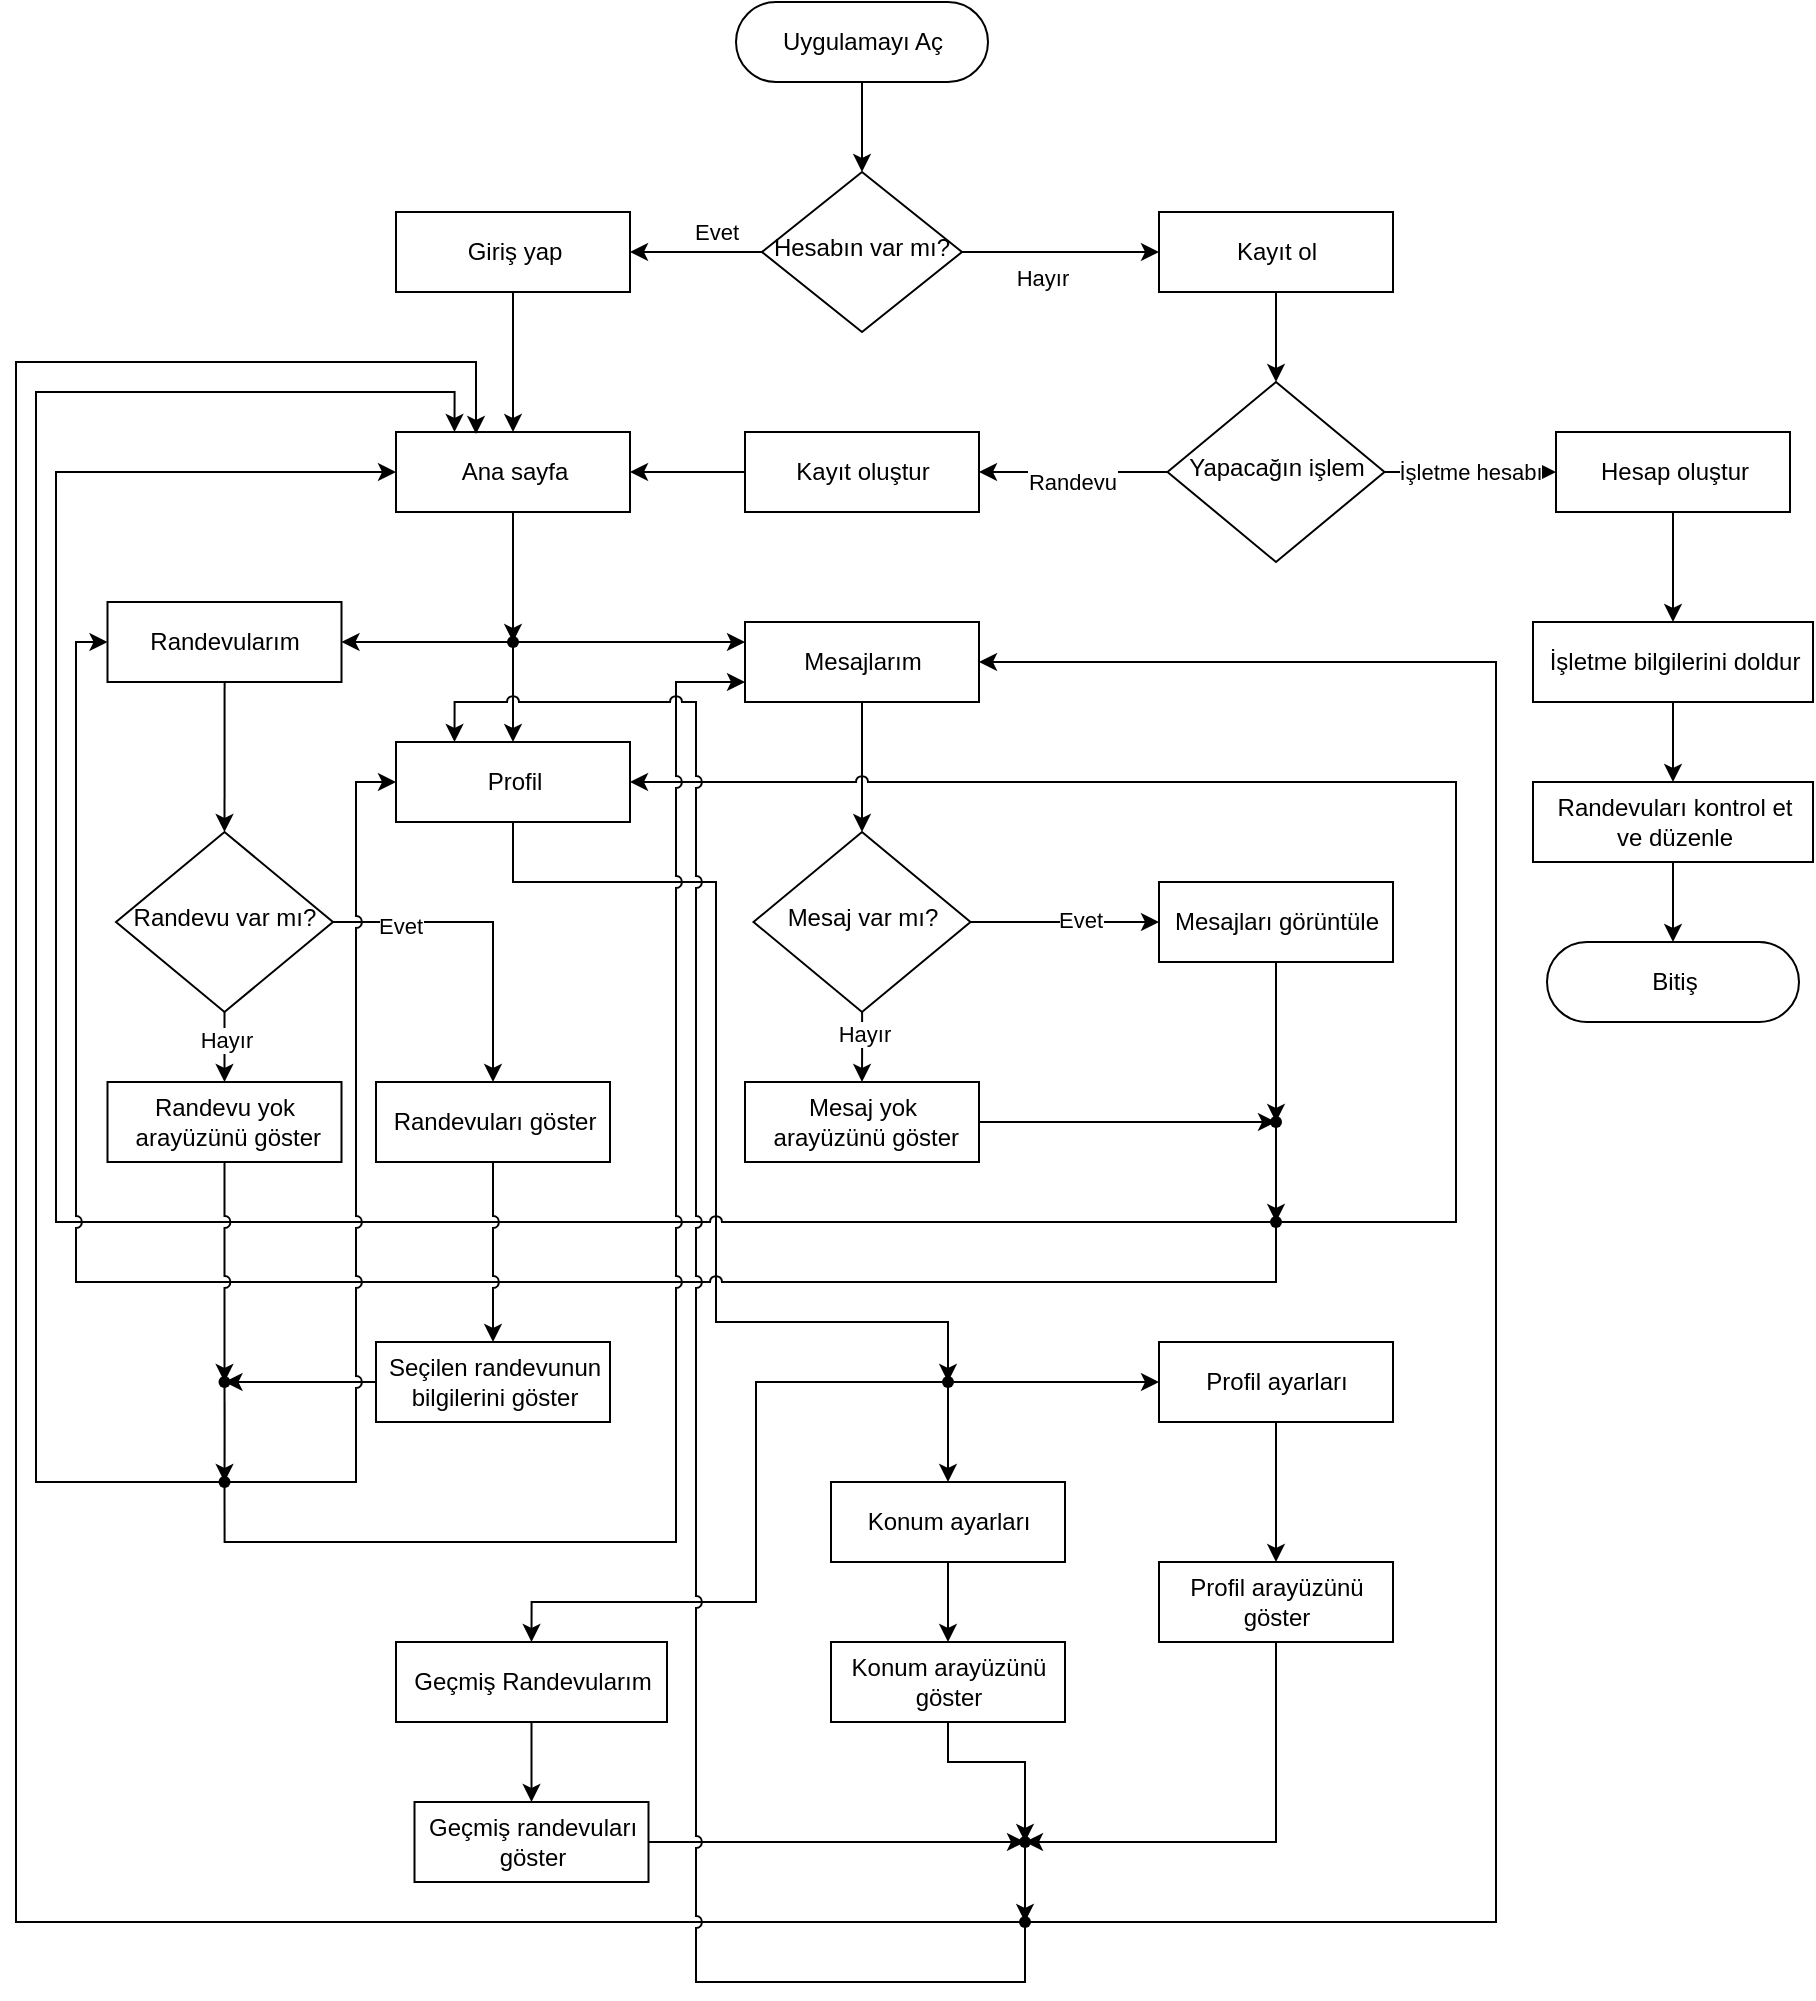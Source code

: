 <mxfile version="20.7.4" type="github">
  <diagram id="C5RBs43oDa-KdzZeNtuy" name="Page-1">
    <mxGraphModel dx="954" dy="675" grid="1" gridSize="10" guides="1" tooltips="1" connect="1" arrows="1" fold="1" page="1" pageScale="1" pageWidth="827" pageHeight="1169" math="0" shadow="0">
      <root>
        <mxCell id="WIyWlLk6GJQsqaUBKTNV-0" />
        <mxCell id="WIyWlLk6GJQsqaUBKTNV-1" parent="WIyWlLk6GJQsqaUBKTNV-0" />
        <mxCell id="GH8MuH2LOj_dA2oBdt18-5" style="edgeStyle=orthogonalEdgeStyle;rounded=0;orthogonalLoop=1;jettySize=auto;html=1;entryX=0.5;entryY=0;entryDx=0;entryDy=0;" edge="1" parent="WIyWlLk6GJQsqaUBKTNV-1" source="GH8MuH2LOj_dA2oBdt18-1" target="GH8MuH2LOj_dA2oBdt18-4">
          <mxGeometry relative="1" as="geometry" />
        </mxCell>
        <mxCell id="GH8MuH2LOj_dA2oBdt18-1" value="Uygulamayı Aç" style="html=1;dashed=0;whitespace=wrap;shape=mxgraph.dfd.start" vertex="1" parent="WIyWlLk6GJQsqaUBKTNV-1">
          <mxGeometry x="370" y="30" width="126" height="40" as="geometry" />
        </mxCell>
        <mxCell id="GH8MuH2LOj_dA2oBdt18-18" style="edgeStyle=orthogonalEdgeStyle;rounded=0;orthogonalLoop=1;jettySize=auto;html=1;entryX=0.5;entryY=0;entryDx=0;entryDy=0;" edge="1" parent="WIyWlLk6GJQsqaUBKTNV-1" source="GH8MuH2LOj_dA2oBdt18-2" target="GH8MuH2LOj_dA2oBdt18-16">
          <mxGeometry relative="1" as="geometry" />
        </mxCell>
        <mxCell id="GH8MuH2LOj_dA2oBdt18-2" value="Giriş yap" style="html=1;dashed=0;whitespace=wrap;" vertex="1" parent="WIyWlLk6GJQsqaUBKTNV-1">
          <mxGeometry x="200" y="135" width="117" height="40" as="geometry" />
        </mxCell>
        <mxCell id="GH8MuH2LOj_dA2oBdt18-6" value="Evet" style="edgeStyle=orthogonalEdgeStyle;rounded=0;orthogonalLoop=1;jettySize=auto;html=1;entryX=1;entryY=0.5;entryDx=0;entryDy=0;" edge="1" parent="WIyWlLk6GJQsqaUBKTNV-1" source="GH8MuH2LOj_dA2oBdt18-4" target="GH8MuH2LOj_dA2oBdt18-2">
          <mxGeometry x="-0.303" y="-10" relative="1" as="geometry">
            <mxPoint as="offset" />
          </mxGeometry>
        </mxCell>
        <mxCell id="GH8MuH2LOj_dA2oBdt18-8" value="Hayır" style="edgeStyle=orthogonalEdgeStyle;rounded=0;orthogonalLoop=1;jettySize=auto;html=1;entryX=0;entryY=0.5;entryDx=0;entryDy=0;" edge="1" parent="WIyWlLk6GJQsqaUBKTNV-1" source="GH8MuH2LOj_dA2oBdt18-4" target="GH8MuH2LOj_dA2oBdt18-7">
          <mxGeometry x="-0.2" y="-13" relative="1" as="geometry">
            <mxPoint as="offset" />
          </mxGeometry>
        </mxCell>
        <mxCell id="GH8MuH2LOj_dA2oBdt18-4" value="Hesabın var mı?" style="rhombus;whiteSpace=wrap;html=1;shadow=0;fontFamily=Helvetica;fontSize=12;align=center;strokeWidth=1;spacing=6;spacingTop=-4;" vertex="1" parent="WIyWlLk6GJQsqaUBKTNV-1">
          <mxGeometry x="383" y="115" width="100" height="80" as="geometry" />
        </mxCell>
        <mxCell id="GH8MuH2LOj_dA2oBdt18-9" style="edgeStyle=orthogonalEdgeStyle;rounded=0;orthogonalLoop=1;jettySize=auto;html=1;exitX=0.5;exitY=1;exitDx=0;exitDy=0;entryX=0.5;entryY=0;entryDx=0;entryDy=0;" edge="1" parent="WIyWlLk6GJQsqaUBKTNV-1" source="GH8MuH2LOj_dA2oBdt18-7" target="GH8MuH2LOj_dA2oBdt18-10">
          <mxGeometry relative="1" as="geometry">
            <mxPoint x="481.5" y="325" as="targetPoint" />
          </mxGeometry>
        </mxCell>
        <mxCell id="GH8MuH2LOj_dA2oBdt18-7" value="Kayıt ol" style="html=1;dashed=0;whitespace=wrap;" vertex="1" parent="WIyWlLk6GJQsqaUBKTNV-1">
          <mxGeometry x="581.5" y="135" width="117" height="40" as="geometry" />
        </mxCell>
        <mxCell id="GH8MuH2LOj_dA2oBdt18-11" value="Randevu" style="edgeStyle=orthogonalEdgeStyle;rounded=0;orthogonalLoop=1;jettySize=auto;html=1;entryX=1;entryY=0.5;entryDx=0;entryDy=0;" edge="1" parent="WIyWlLk6GJQsqaUBKTNV-1" source="GH8MuH2LOj_dA2oBdt18-10" target="GH8MuH2LOj_dA2oBdt18-12">
          <mxGeometry x="0.019" y="5" relative="1" as="geometry">
            <mxPoint x="480" y="265" as="targetPoint" />
            <mxPoint as="offset" />
          </mxGeometry>
        </mxCell>
        <mxCell id="GH8MuH2LOj_dA2oBdt18-15" value="İşletme hesabı" style="edgeStyle=orthogonalEdgeStyle;rounded=0;orthogonalLoop=1;jettySize=auto;html=1;entryX=0;entryY=0.5;entryDx=0;entryDy=0;" edge="1" parent="WIyWlLk6GJQsqaUBKTNV-1" source="GH8MuH2LOj_dA2oBdt18-10" target="GH8MuH2LOj_dA2oBdt18-14">
          <mxGeometry relative="1" as="geometry" />
        </mxCell>
        <mxCell id="GH8MuH2LOj_dA2oBdt18-10" value="Yapacağın işlem" style="rhombus;whiteSpace=wrap;html=1;shadow=0;fontFamily=Helvetica;fontSize=12;align=center;strokeWidth=1;spacing=6;spacingTop=-4;" vertex="1" parent="WIyWlLk6GJQsqaUBKTNV-1">
          <mxGeometry x="585.75" y="220" width="108.5" height="90" as="geometry" />
        </mxCell>
        <mxCell id="GH8MuH2LOj_dA2oBdt18-17" style="edgeStyle=orthogonalEdgeStyle;rounded=0;orthogonalLoop=1;jettySize=auto;html=1;entryX=1;entryY=0.5;entryDx=0;entryDy=0;" edge="1" parent="WIyWlLk6GJQsqaUBKTNV-1" source="GH8MuH2LOj_dA2oBdt18-12" target="GH8MuH2LOj_dA2oBdt18-16">
          <mxGeometry relative="1" as="geometry" />
        </mxCell>
        <mxCell id="GH8MuH2LOj_dA2oBdt18-12" value="Kayıt oluştur" style="html=1;dashed=0;whitespace=wrap;" vertex="1" parent="WIyWlLk6GJQsqaUBKTNV-1">
          <mxGeometry x="374.5" y="245" width="117" height="40" as="geometry" />
        </mxCell>
        <mxCell id="GH8MuH2LOj_dA2oBdt18-21" style="edgeStyle=orthogonalEdgeStyle;rounded=0;orthogonalLoop=1;jettySize=auto;html=1;entryX=0.5;entryY=0;entryDx=0;entryDy=0;exitX=0.5;exitY=1;exitDx=0;exitDy=0;" edge="1" parent="WIyWlLk6GJQsqaUBKTNV-1" source="GH8MuH2LOj_dA2oBdt18-14" target="GH8MuH2LOj_dA2oBdt18-20">
          <mxGeometry relative="1" as="geometry" />
        </mxCell>
        <mxCell id="GH8MuH2LOj_dA2oBdt18-14" value="Hesap oluştur" style="html=1;dashed=0;whitespace=wrap;" vertex="1" parent="WIyWlLk6GJQsqaUBKTNV-1">
          <mxGeometry x="780" y="245" width="117" height="40" as="geometry" />
        </mxCell>
        <mxCell id="GH8MuH2LOj_dA2oBdt18-27" style="edgeStyle=orthogonalEdgeStyle;rounded=0;orthogonalLoop=1;jettySize=auto;html=1;entryX=0.6;entryY=0.35;entryDx=0;entryDy=0;entryPerimeter=0;" edge="1" parent="WIyWlLk6GJQsqaUBKTNV-1" source="GH8MuH2LOj_dA2oBdt18-16" target="GH8MuH2LOj_dA2oBdt18-26">
          <mxGeometry relative="1" as="geometry" />
        </mxCell>
        <mxCell id="GH8MuH2LOj_dA2oBdt18-16" value="Ana sayfa" style="html=1;dashed=0;whitespace=wrap;" vertex="1" parent="WIyWlLk6GJQsqaUBKTNV-1">
          <mxGeometry x="200" y="245" width="117" height="40" as="geometry" />
        </mxCell>
        <mxCell id="GH8MuH2LOj_dA2oBdt18-24" style="edgeStyle=orthogonalEdgeStyle;rounded=0;orthogonalLoop=1;jettySize=auto;html=1;entryX=0.5;entryY=0;entryDx=0;entryDy=0;" edge="1" parent="WIyWlLk6GJQsqaUBKTNV-1" source="GH8MuH2LOj_dA2oBdt18-20" target="GH8MuH2LOj_dA2oBdt18-23">
          <mxGeometry relative="1" as="geometry" />
        </mxCell>
        <mxCell id="GH8MuH2LOj_dA2oBdt18-20" value="İşletme bilgilerini doldur" style="html=1;dashed=0;whitespace=wrap;" vertex="1" parent="WIyWlLk6GJQsqaUBKTNV-1">
          <mxGeometry x="768.5" y="340" width="140" height="40" as="geometry" />
        </mxCell>
        <mxCell id="GH8MuH2LOj_dA2oBdt18-22" value="Bitiş" style="html=1;dashed=0;whitespace=wrap;shape=mxgraph.dfd.start" vertex="1" parent="WIyWlLk6GJQsqaUBKTNV-1">
          <mxGeometry x="775.5" y="500" width="126" height="40" as="geometry" />
        </mxCell>
        <mxCell id="GH8MuH2LOj_dA2oBdt18-25" style="edgeStyle=orthogonalEdgeStyle;rounded=0;orthogonalLoop=1;jettySize=auto;html=1;entryX=0.5;entryY=0.5;entryDx=0;entryDy=-20;entryPerimeter=0;" edge="1" parent="WIyWlLk6GJQsqaUBKTNV-1" source="GH8MuH2LOj_dA2oBdt18-23" target="GH8MuH2LOj_dA2oBdt18-22">
          <mxGeometry relative="1" as="geometry" />
        </mxCell>
        <mxCell id="GH8MuH2LOj_dA2oBdt18-23" value="Randevuları kontrol et &lt;br&gt;ve düzenle" style="html=1;dashed=0;whitespace=wrap;" vertex="1" parent="WIyWlLk6GJQsqaUBKTNV-1">
          <mxGeometry x="768.5" y="420" width="140" height="40" as="geometry" />
        </mxCell>
        <mxCell id="GH8MuH2LOj_dA2oBdt18-31" style="edgeStyle=orthogonalEdgeStyle;rounded=0;orthogonalLoop=1;jettySize=auto;html=1;entryX=1;entryY=0.5;entryDx=0;entryDy=0;" edge="1" parent="WIyWlLk6GJQsqaUBKTNV-1" source="GH8MuH2LOj_dA2oBdt18-26" target="GH8MuH2LOj_dA2oBdt18-30">
          <mxGeometry relative="1" as="geometry" />
        </mxCell>
        <mxCell id="GH8MuH2LOj_dA2oBdt18-34" style="edgeStyle=orthogonalEdgeStyle;rounded=0;orthogonalLoop=1;jettySize=auto;html=1;entryX=0.5;entryY=0;entryDx=0;entryDy=0;" edge="1" parent="WIyWlLk6GJQsqaUBKTNV-1" source="GH8MuH2LOj_dA2oBdt18-26" target="GH8MuH2LOj_dA2oBdt18-33">
          <mxGeometry relative="1" as="geometry" />
        </mxCell>
        <mxCell id="GH8MuH2LOj_dA2oBdt18-37" style="edgeStyle=orthogonalEdgeStyle;rounded=0;orthogonalLoop=1;jettySize=auto;html=1;entryX=0;entryY=0.25;entryDx=0;entryDy=0;" edge="1" parent="WIyWlLk6GJQsqaUBKTNV-1" source="GH8MuH2LOj_dA2oBdt18-26" target="GH8MuH2LOj_dA2oBdt18-36">
          <mxGeometry relative="1" as="geometry" />
        </mxCell>
        <mxCell id="GH8MuH2LOj_dA2oBdt18-26" value="" style="shape=waypoint;sketch=0;fillStyle=solid;size=6;pointerEvents=1;points=[];fillColor=none;resizable=0;rotatable=0;perimeter=centerPerimeter;snapToPoint=1;" vertex="1" parent="WIyWlLk6GJQsqaUBKTNV-1">
          <mxGeometry x="238.5" y="330" width="40" height="40" as="geometry" />
        </mxCell>
        <mxCell id="GH8MuH2LOj_dA2oBdt18-55" style="edgeStyle=orthogonalEdgeStyle;rounded=0;jumpStyle=arc;orthogonalLoop=1;jettySize=auto;html=1;entryX=0.5;entryY=0;entryDx=0;entryDy=0;" edge="1" parent="WIyWlLk6GJQsqaUBKTNV-1" source="GH8MuH2LOj_dA2oBdt18-30" target="GH8MuH2LOj_dA2oBdt18-54">
          <mxGeometry relative="1" as="geometry" />
        </mxCell>
        <mxCell id="GH8MuH2LOj_dA2oBdt18-30" value="Randevularım" style="html=1;dashed=0;whitespace=wrap;" vertex="1" parent="WIyWlLk6GJQsqaUBKTNV-1">
          <mxGeometry x="55.75" y="330" width="117" height="40" as="geometry" />
        </mxCell>
        <mxCell id="GH8MuH2LOj_dA2oBdt18-74" style="edgeStyle=orthogonalEdgeStyle;rounded=0;jumpStyle=arc;orthogonalLoop=1;jettySize=auto;html=1;exitX=0.5;exitY=1;exitDx=0;exitDy=0;entryX=0.5;entryY=0.4;entryDx=0;entryDy=0;entryPerimeter=0;" edge="1" parent="WIyWlLk6GJQsqaUBKTNV-1" source="GH8MuH2LOj_dA2oBdt18-33" target="GH8MuH2LOj_dA2oBdt18-73">
          <mxGeometry relative="1" as="geometry">
            <Array as="points">
              <mxPoint x="259" y="470" />
              <mxPoint x="360" y="470" />
              <mxPoint x="360" y="690" />
              <mxPoint x="476" y="690" />
            </Array>
          </mxGeometry>
        </mxCell>
        <mxCell id="GH8MuH2LOj_dA2oBdt18-33" value="Profil" style="html=1;dashed=0;whitespace=wrap;" vertex="1" parent="WIyWlLk6GJQsqaUBKTNV-1">
          <mxGeometry x="200" y="400" width="117" height="40" as="geometry" />
        </mxCell>
        <mxCell id="GH8MuH2LOj_dA2oBdt18-39" style="edgeStyle=orthogonalEdgeStyle;rounded=0;orthogonalLoop=1;jettySize=auto;html=1;entryX=0.5;entryY=0;entryDx=0;entryDy=0;" edge="1" parent="WIyWlLk6GJQsqaUBKTNV-1" source="GH8MuH2LOj_dA2oBdt18-36" target="GH8MuH2LOj_dA2oBdt18-38">
          <mxGeometry relative="1" as="geometry" />
        </mxCell>
        <mxCell id="GH8MuH2LOj_dA2oBdt18-36" value="Mesajlarım" style="html=1;dashed=0;whitespace=wrap;" vertex="1" parent="WIyWlLk6GJQsqaUBKTNV-1">
          <mxGeometry x="374.5" y="340" width="117" height="40" as="geometry" />
        </mxCell>
        <mxCell id="GH8MuH2LOj_dA2oBdt18-40" style="edgeStyle=orthogonalEdgeStyle;rounded=0;orthogonalLoop=1;jettySize=auto;html=1;entryX=0;entryY=0.5;entryDx=0;entryDy=0;" edge="1" parent="WIyWlLk6GJQsqaUBKTNV-1" source="GH8MuH2LOj_dA2oBdt18-38" target="GH8MuH2LOj_dA2oBdt18-41">
          <mxGeometry relative="1" as="geometry">
            <mxPoint x="550" y="465" as="targetPoint" />
          </mxGeometry>
        </mxCell>
        <mxCell id="GH8MuH2LOj_dA2oBdt18-42" value="Evet" style="edgeLabel;html=1;align=center;verticalAlign=middle;resizable=0;points=[];" vertex="1" connectable="0" parent="GH8MuH2LOj_dA2oBdt18-40">
          <mxGeometry x="0.141" y="1" relative="1" as="geometry">
            <mxPoint as="offset" />
          </mxGeometry>
        </mxCell>
        <mxCell id="GH8MuH2LOj_dA2oBdt18-43" style="edgeStyle=orthogonalEdgeStyle;rounded=0;orthogonalLoop=1;jettySize=auto;html=1;entryX=0.5;entryY=0;entryDx=0;entryDy=0;" edge="1" parent="WIyWlLk6GJQsqaUBKTNV-1" source="GH8MuH2LOj_dA2oBdt18-38" target="GH8MuH2LOj_dA2oBdt18-44">
          <mxGeometry relative="1" as="geometry">
            <mxPoint x="433" y="560" as="targetPoint" />
          </mxGeometry>
        </mxCell>
        <mxCell id="GH8MuH2LOj_dA2oBdt18-45" value="Hayır" style="edgeLabel;html=1;align=center;verticalAlign=middle;resizable=0;points=[];" vertex="1" connectable="0" parent="GH8MuH2LOj_dA2oBdt18-43">
          <mxGeometry x="-0.399" y="1" relative="1" as="geometry">
            <mxPoint as="offset" />
          </mxGeometry>
        </mxCell>
        <mxCell id="GH8MuH2LOj_dA2oBdt18-38" value="Mesaj var mı?" style="rhombus;whiteSpace=wrap;html=1;shadow=0;fontFamily=Helvetica;fontSize=12;align=center;strokeWidth=1;spacing=6;spacingTop=-4;" vertex="1" parent="WIyWlLk6GJQsqaUBKTNV-1">
          <mxGeometry x="378.75" y="445" width="108.5" height="90" as="geometry" />
        </mxCell>
        <mxCell id="GH8MuH2LOj_dA2oBdt18-47" style="edgeStyle=orthogonalEdgeStyle;rounded=0;orthogonalLoop=1;jettySize=auto;html=1;" edge="1" parent="WIyWlLk6GJQsqaUBKTNV-1" source="GH8MuH2LOj_dA2oBdt18-41" target="GH8MuH2LOj_dA2oBdt18-46">
          <mxGeometry relative="1" as="geometry" />
        </mxCell>
        <mxCell id="GH8MuH2LOj_dA2oBdt18-41" value="Mesajları görüntüle" style="html=1;dashed=0;whitespace=wrap;" vertex="1" parent="WIyWlLk6GJQsqaUBKTNV-1">
          <mxGeometry x="581.5" y="470" width="117" height="40" as="geometry" />
        </mxCell>
        <mxCell id="GH8MuH2LOj_dA2oBdt18-48" style="edgeStyle=orthogonalEdgeStyle;rounded=0;orthogonalLoop=1;jettySize=auto;html=1;entryX=0.5;entryY=0.575;entryDx=0;entryDy=0;entryPerimeter=0;" edge="1" parent="WIyWlLk6GJQsqaUBKTNV-1" source="GH8MuH2LOj_dA2oBdt18-44" target="GH8MuH2LOj_dA2oBdt18-46">
          <mxGeometry relative="1" as="geometry" />
        </mxCell>
        <mxCell id="GH8MuH2LOj_dA2oBdt18-44" value="Mesaj yok&lt;br&gt;&amp;nbsp;arayüzünü göster" style="html=1;dashed=0;whitespace=wrap;" vertex="1" parent="WIyWlLk6GJQsqaUBKTNV-1">
          <mxGeometry x="374.5" y="570" width="117" height="40" as="geometry" />
        </mxCell>
        <mxCell id="GH8MuH2LOj_dA2oBdt18-50" style="edgeStyle=orthogonalEdgeStyle;rounded=0;orthogonalLoop=1;jettySize=auto;html=1;" edge="1" parent="WIyWlLk6GJQsqaUBKTNV-1" source="GH8MuH2LOj_dA2oBdt18-46" target="GH8MuH2LOj_dA2oBdt18-49">
          <mxGeometry relative="1" as="geometry" />
        </mxCell>
        <mxCell id="GH8MuH2LOj_dA2oBdt18-46" value="" style="shape=waypoint;sketch=0;fillStyle=solid;size=6;pointerEvents=1;points=[];fillColor=none;resizable=0;rotatable=0;perimeter=centerPerimeter;snapToPoint=1;" vertex="1" parent="WIyWlLk6GJQsqaUBKTNV-1">
          <mxGeometry x="620" y="570" width="40" height="40" as="geometry" />
        </mxCell>
        <mxCell id="GH8MuH2LOj_dA2oBdt18-51" style="edgeStyle=orthogonalEdgeStyle;rounded=0;orthogonalLoop=1;jettySize=auto;html=1;entryX=0;entryY=0.5;entryDx=0;entryDy=0;jumpStyle=arc;" edge="1" parent="WIyWlLk6GJQsqaUBKTNV-1" source="GH8MuH2LOj_dA2oBdt18-49" target="GH8MuH2LOj_dA2oBdt18-16">
          <mxGeometry relative="1" as="geometry">
            <Array as="points">
              <mxPoint x="30" y="640" />
              <mxPoint x="30" y="265" />
            </Array>
          </mxGeometry>
        </mxCell>
        <mxCell id="GH8MuH2LOj_dA2oBdt18-52" style="edgeStyle=orthogonalEdgeStyle;rounded=0;orthogonalLoop=1;jettySize=auto;html=1;entryX=0;entryY=0.5;entryDx=0;entryDy=0;jumpStyle=arc;" edge="1" parent="WIyWlLk6GJQsqaUBKTNV-1" source="GH8MuH2LOj_dA2oBdt18-49" target="GH8MuH2LOj_dA2oBdt18-30">
          <mxGeometry relative="1" as="geometry">
            <Array as="points">
              <mxPoint x="640" y="670" />
              <mxPoint x="40" y="670" />
              <mxPoint x="40" y="350" />
            </Array>
          </mxGeometry>
        </mxCell>
        <mxCell id="GH8MuH2LOj_dA2oBdt18-53" style="edgeStyle=orthogonalEdgeStyle;rounded=0;jumpStyle=arc;orthogonalLoop=1;jettySize=auto;html=1;entryX=1;entryY=0.5;entryDx=0;entryDy=0;" edge="1" parent="WIyWlLk6GJQsqaUBKTNV-1" source="GH8MuH2LOj_dA2oBdt18-49" target="GH8MuH2LOj_dA2oBdt18-33">
          <mxGeometry relative="1" as="geometry">
            <Array as="points">
              <mxPoint x="730" y="640" />
              <mxPoint x="730" y="420" />
            </Array>
          </mxGeometry>
        </mxCell>
        <mxCell id="GH8MuH2LOj_dA2oBdt18-49" value="" style="shape=waypoint;sketch=0;fillStyle=solid;size=6;pointerEvents=1;points=[];fillColor=none;resizable=0;rotatable=0;perimeter=centerPerimeter;snapToPoint=1;" vertex="1" parent="WIyWlLk6GJQsqaUBKTNV-1">
          <mxGeometry x="620" y="620" width="40" height="40" as="geometry" />
        </mxCell>
        <mxCell id="GH8MuH2LOj_dA2oBdt18-57" style="edgeStyle=orthogonalEdgeStyle;rounded=0;jumpStyle=arc;orthogonalLoop=1;jettySize=auto;html=1;entryX=0.5;entryY=0;entryDx=0;entryDy=0;" edge="1" parent="WIyWlLk6GJQsqaUBKTNV-1" source="GH8MuH2LOj_dA2oBdt18-54" target="GH8MuH2LOj_dA2oBdt18-56">
          <mxGeometry relative="1" as="geometry" />
        </mxCell>
        <mxCell id="GH8MuH2LOj_dA2oBdt18-58" value="Evet" style="edgeLabel;html=1;align=center;verticalAlign=middle;resizable=0;points=[];" vertex="1" connectable="0" parent="GH8MuH2LOj_dA2oBdt18-57">
          <mxGeometry x="-0.586" y="-2" relative="1" as="geometry">
            <mxPoint as="offset" />
          </mxGeometry>
        </mxCell>
        <mxCell id="GH8MuH2LOj_dA2oBdt18-62" style="edgeStyle=orthogonalEdgeStyle;rounded=0;jumpStyle=arc;orthogonalLoop=1;jettySize=auto;html=1;entryX=0.5;entryY=0;entryDx=0;entryDy=0;" edge="1" parent="WIyWlLk6GJQsqaUBKTNV-1" source="GH8MuH2LOj_dA2oBdt18-54" target="GH8MuH2LOj_dA2oBdt18-61">
          <mxGeometry relative="1" as="geometry" />
        </mxCell>
        <mxCell id="GH8MuH2LOj_dA2oBdt18-63" value="Hayır" style="edgeLabel;html=1;align=center;verticalAlign=middle;resizable=0;points=[];" vertex="1" connectable="0" parent="GH8MuH2LOj_dA2oBdt18-62">
          <mxGeometry x="-0.313" relative="1" as="geometry">
            <mxPoint y="2" as="offset" />
          </mxGeometry>
        </mxCell>
        <mxCell id="GH8MuH2LOj_dA2oBdt18-54" value="Randevu var mı?" style="rhombus;whiteSpace=wrap;html=1;shadow=0;fontFamily=Helvetica;fontSize=12;align=center;strokeWidth=1;spacing=6;spacingTop=-4;" vertex="1" parent="WIyWlLk6GJQsqaUBKTNV-1">
          <mxGeometry x="60" y="445" width="108.5" height="90" as="geometry" />
        </mxCell>
        <mxCell id="GH8MuH2LOj_dA2oBdt18-60" style="edgeStyle=orthogonalEdgeStyle;rounded=0;jumpStyle=arc;orthogonalLoop=1;jettySize=auto;html=1;entryX=0.5;entryY=0;entryDx=0;entryDy=0;" edge="1" parent="WIyWlLk6GJQsqaUBKTNV-1" source="GH8MuH2LOj_dA2oBdt18-56" target="GH8MuH2LOj_dA2oBdt18-59">
          <mxGeometry relative="1" as="geometry" />
        </mxCell>
        <mxCell id="GH8MuH2LOj_dA2oBdt18-56" value="Randevuları göster" style="html=1;dashed=0;whitespace=wrap;" vertex="1" parent="WIyWlLk6GJQsqaUBKTNV-1">
          <mxGeometry x="190" y="570" width="117" height="40" as="geometry" />
        </mxCell>
        <mxCell id="GH8MuH2LOj_dA2oBdt18-65" style="edgeStyle=orthogonalEdgeStyle;rounded=0;jumpStyle=arc;orthogonalLoop=1;jettySize=auto;html=1;entryX=0.588;entryY=0.625;entryDx=0;entryDy=0;entryPerimeter=0;" edge="1" parent="WIyWlLk6GJQsqaUBKTNV-1" source="GH8MuH2LOj_dA2oBdt18-59" target="GH8MuH2LOj_dA2oBdt18-64">
          <mxGeometry relative="1" as="geometry" />
        </mxCell>
        <mxCell id="GH8MuH2LOj_dA2oBdt18-59" value="Seçilen randevunun &lt;br&gt;bilgilerini göster" style="html=1;dashed=0;whitespace=wrap;" vertex="1" parent="WIyWlLk6GJQsqaUBKTNV-1">
          <mxGeometry x="190" y="700" width="117" height="40" as="geometry" />
        </mxCell>
        <mxCell id="GH8MuH2LOj_dA2oBdt18-66" style="edgeStyle=orthogonalEdgeStyle;rounded=0;jumpStyle=arc;orthogonalLoop=1;jettySize=auto;html=1;" edge="1" parent="WIyWlLk6GJQsqaUBKTNV-1" source="GH8MuH2LOj_dA2oBdt18-61" target="GH8MuH2LOj_dA2oBdt18-64">
          <mxGeometry relative="1" as="geometry" />
        </mxCell>
        <mxCell id="GH8MuH2LOj_dA2oBdt18-61" value="Randevu yok&lt;br&gt;&amp;nbsp;arayüzünü göster" style="html=1;dashed=0;whitespace=wrap;" vertex="1" parent="WIyWlLk6GJQsqaUBKTNV-1">
          <mxGeometry x="55.75" y="570" width="117" height="40" as="geometry" />
        </mxCell>
        <mxCell id="GH8MuH2LOj_dA2oBdt18-68" style="edgeStyle=orthogonalEdgeStyle;rounded=0;jumpStyle=arc;orthogonalLoop=1;jettySize=auto;html=1;" edge="1" parent="WIyWlLk6GJQsqaUBKTNV-1" source="GH8MuH2LOj_dA2oBdt18-64" target="GH8MuH2LOj_dA2oBdt18-67">
          <mxGeometry relative="1" as="geometry" />
        </mxCell>
        <mxCell id="GH8MuH2LOj_dA2oBdt18-64" value="" style="shape=waypoint;sketch=0;fillStyle=solid;size=6;pointerEvents=1;points=[];fillColor=none;resizable=0;rotatable=0;perimeter=centerPerimeter;snapToPoint=1;" vertex="1" parent="WIyWlLk6GJQsqaUBKTNV-1">
          <mxGeometry x="94.25" y="700" width="40" height="40" as="geometry" />
        </mxCell>
        <mxCell id="GH8MuH2LOj_dA2oBdt18-69" style="edgeStyle=orthogonalEdgeStyle;rounded=0;jumpStyle=arc;orthogonalLoop=1;jettySize=auto;html=1;entryX=0;entryY=0.5;entryDx=0;entryDy=0;" edge="1" parent="WIyWlLk6GJQsqaUBKTNV-1" source="GH8MuH2LOj_dA2oBdt18-67" target="GH8MuH2LOj_dA2oBdt18-33">
          <mxGeometry relative="1" as="geometry">
            <Array as="points">
              <mxPoint x="180" y="770" />
              <mxPoint x="180" y="420" />
            </Array>
          </mxGeometry>
        </mxCell>
        <mxCell id="GH8MuH2LOj_dA2oBdt18-70" style="edgeStyle=orthogonalEdgeStyle;rounded=0;jumpStyle=arc;orthogonalLoop=1;jettySize=auto;html=1;entryX=0;entryY=0.75;entryDx=0;entryDy=0;" edge="1" parent="WIyWlLk6GJQsqaUBKTNV-1" source="GH8MuH2LOj_dA2oBdt18-67" target="GH8MuH2LOj_dA2oBdt18-36">
          <mxGeometry relative="1" as="geometry">
            <Array as="points">
              <mxPoint x="114" y="800" />
              <mxPoint x="340" y="800" />
              <mxPoint x="340" y="370" />
            </Array>
          </mxGeometry>
        </mxCell>
        <mxCell id="GH8MuH2LOj_dA2oBdt18-71" style="edgeStyle=orthogonalEdgeStyle;rounded=0;jumpStyle=arc;orthogonalLoop=1;jettySize=auto;html=1;entryX=0.25;entryY=0;entryDx=0;entryDy=0;" edge="1" parent="WIyWlLk6GJQsqaUBKTNV-1" source="GH8MuH2LOj_dA2oBdt18-67" target="GH8MuH2LOj_dA2oBdt18-16">
          <mxGeometry relative="1" as="geometry">
            <Array as="points">
              <mxPoint x="20" y="770" />
              <mxPoint x="20" y="225" />
              <mxPoint x="229" y="225" />
            </Array>
          </mxGeometry>
        </mxCell>
        <mxCell id="GH8MuH2LOj_dA2oBdt18-67" value="" style="shape=waypoint;sketch=0;fillStyle=solid;size=6;pointerEvents=1;points=[];fillColor=none;resizable=0;rotatable=0;perimeter=centerPerimeter;snapToPoint=1;strokeWidth=1;" vertex="1" parent="WIyWlLk6GJQsqaUBKTNV-1">
          <mxGeometry x="94.25" y="750" width="40" height="40" as="geometry" />
        </mxCell>
        <mxCell id="GH8MuH2LOj_dA2oBdt18-76" style="edgeStyle=orthogonalEdgeStyle;rounded=0;jumpStyle=arc;orthogonalLoop=1;jettySize=auto;html=1;entryX=0.5;entryY=0;entryDx=0;entryDy=0;" edge="1" parent="WIyWlLk6GJQsqaUBKTNV-1" source="GH8MuH2LOj_dA2oBdt18-73" target="GH8MuH2LOj_dA2oBdt18-75">
          <mxGeometry relative="1" as="geometry" />
        </mxCell>
        <mxCell id="GH8MuH2LOj_dA2oBdt18-81" style="edgeStyle=orthogonalEdgeStyle;rounded=0;jumpStyle=arc;orthogonalLoop=1;jettySize=auto;html=1;entryX=0.5;entryY=0;entryDx=0;entryDy=0;" edge="1" parent="WIyWlLk6GJQsqaUBKTNV-1" source="GH8MuH2LOj_dA2oBdt18-73" target="GH8MuH2LOj_dA2oBdt18-80">
          <mxGeometry relative="1" as="geometry">
            <Array as="points">
              <mxPoint x="380" y="720" />
              <mxPoint x="380" y="830" />
              <mxPoint x="268" y="830" />
            </Array>
          </mxGeometry>
        </mxCell>
        <mxCell id="GH8MuH2LOj_dA2oBdt18-85" style="edgeStyle=orthogonalEdgeStyle;rounded=0;jumpStyle=arc;orthogonalLoop=1;jettySize=auto;html=1;entryX=0;entryY=0.5;entryDx=0;entryDy=0;" edge="1" parent="WIyWlLk6GJQsqaUBKTNV-1" source="GH8MuH2LOj_dA2oBdt18-73" target="GH8MuH2LOj_dA2oBdt18-84">
          <mxGeometry relative="1" as="geometry" />
        </mxCell>
        <mxCell id="GH8MuH2LOj_dA2oBdt18-73" value="" style="shape=waypoint;sketch=0;fillStyle=solid;size=6;pointerEvents=1;points=[];fillColor=none;resizable=0;rotatable=0;perimeter=centerPerimeter;snapToPoint=1;" vertex="1" parent="WIyWlLk6GJQsqaUBKTNV-1">
          <mxGeometry x="456" y="700" width="40" height="40" as="geometry" />
        </mxCell>
        <mxCell id="GH8MuH2LOj_dA2oBdt18-78" style="edgeStyle=orthogonalEdgeStyle;rounded=0;jumpStyle=arc;orthogonalLoop=1;jettySize=auto;html=1;entryX=0.5;entryY=0;entryDx=0;entryDy=0;" edge="1" parent="WIyWlLk6GJQsqaUBKTNV-1" source="GH8MuH2LOj_dA2oBdt18-75" target="GH8MuH2LOj_dA2oBdt18-77">
          <mxGeometry relative="1" as="geometry" />
        </mxCell>
        <mxCell id="GH8MuH2LOj_dA2oBdt18-75" value="Konum ayarları" style="html=1;dashed=0;whitespace=wrap;" vertex="1" parent="WIyWlLk6GJQsqaUBKTNV-1">
          <mxGeometry x="417.5" y="770" width="117" height="40" as="geometry" />
        </mxCell>
        <mxCell id="GH8MuH2LOj_dA2oBdt18-90" style="edgeStyle=orthogonalEdgeStyle;rounded=0;jumpStyle=arc;orthogonalLoop=1;jettySize=auto;html=1;entryX=0.513;entryY=0.05;entryDx=0;entryDy=0;entryPerimeter=0;" edge="1" parent="WIyWlLk6GJQsqaUBKTNV-1" source="GH8MuH2LOj_dA2oBdt18-77" target="GH8MuH2LOj_dA2oBdt18-88">
          <mxGeometry relative="1" as="geometry" />
        </mxCell>
        <mxCell id="GH8MuH2LOj_dA2oBdt18-77" value="Konum arayüzünü &lt;br&gt;göster" style="html=1;dashed=0;whitespace=wrap;" vertex="1" parent="WIyWlLk6GJQsqaUBKTNV-1">
          <mxGeometry x="417.5" y="850" width="117" height="40" as="geometry" />
        </mxCell>
        <mxCell id="GH8MuH2LOj_dA2oBdt18-83" style="edgeStyle=orthogonalEdgeStyle;rounded=0;jumpStyle=arc;orthogonalLoop=1;jettySize=auto;html=1;entryX=0.5;entryY=0;entryDx=0;entryDy=0;" edge="1" parent="WIyWlLk6GJQsqaUBKTNV-1" source="GH8MuH2LOj_dA2oBdt18-80" target="GH8MuH2LOj_dA2oBdt18-82">
          <mxGeometry relative="1" as="geometry" />
        </mxCell>
        <mxCell id="GH8MuH2LOj_dA2oBdt18-80" value="Geçmiş Randevularım" style="html=1;dashed=0;whitespace=wrap;" vertex="1" parent="WIyWlLk6GJQsqaUBKTNV-1">
          <mxGeometry x="200" y="850" width="135.5" height="40" as="geometry" />
        </mxCell>
        <mxCell id="GH8MuH2LOj_dA2oBdt18-91" style="edgeStyle=orthogonalEdgeStyle;rounded=0;jumpStyle=arc;orthogonalLoop=1;jettySize=auto;html=1;entryX=0.338;entryY=0.525;entryDx=0;entryDy=0;entryPerimeter=0;" edge="1" parent="WIyWlLk6GJQsqaUBKTNV-1" source="GH8MuH2LOj_dA2oBdt18-82" target="GH8MuH2LOj_dA2oBdt18-88">
          <mxGeometry relative="1" as="geometry" />
        </mxCell>
        <mxCell id="GH8MuH2LOj_dA2oBdt18-82" value="Geçmiş randevuları&lt;br&gt;göster" style="html=1;dashed=0;whitespace=wrap;" vertex="1" parent="WIyWlLk6GJQsqaUBKTNV-1">
          <mxGeometry x="209.25" y="930" width="117" height="40" as="geometry" />
        </mxCell>
        <mxCell id="GH8MuH2LOj_dA2oBdt18-87" style="edgeStyle=orthogonalEdgeStyle;rounded=0;jumpStyle=arc;orthogonalLoop=1;jettySize=auto;html=1;entryX=0.5;entryY=0;entryDx=0;entryDy=0;" edge="1" parent="WIyWlLk6GJQsqaUBKTNV-1" source="GH8MuH2LOj_dA2oBdt18-84" target="GH8MuH2LOj_dA2oBdt18-86">
          <mxGeometry relative="1" as="geometry" />
        </mxCell>
        <mxCell id="GH8MuH2LOj_dA2oBdt18-84" value="Profil ayarları" style="html=1;dashed=0;whitespace=wrap;" vertex="1" parent="WIyWlLk6GJQsqaUBKTNV-1">
          <mxGeometry x="581.5" y="700" width="117" height="40" as="geometry" />
        </mxCell>
        <mxCell id="GH8MuH2LOj_dA2oBdt18-89" style="edgeStyle=orthogonalEdgeStyle;rounded=0;jumpStyle=arc;orthogonalLoop=1;jettySize=auto;html=1;entryX=0.463;entryY=0.65;entryDx=0;entryDy=0;entryPerimeter=0;" edge="1" parent="WIyWlLk6GJQsqaUBKTNV-1" source="GH8MuH2LOj_dA2oBdt18-86" target="GH8MuH2LOj_dA2oBdt18-88">
          <mxGeometry relative="1" as="geometry">
            <Array as="points">
              <mxPoint x="640" y="950" />
            </Array>
          </mxGeometry>
        </mxCell>
        <mxCell id="GH8MuH2LOj_dA2oBdt18-86" value="Profil arayüzünü &lt;br&gt;göster" style="html=1;dashed=0;whitespace=wrap;" vertex="1" parent="WIyWlLk6GJQsqaUBKTNV-1">
          <mxGeometry x="581.5" y="810" width="117" height="40" as="geometry" />
        </mxCell>
        <mxCell id="GH8MuH2LOj_dA2oBdt18-93" style="edgeStyle=orthogonalEdgeStyle;rounded=0;jumpStyle=arc;orthogonalLoop=1;jettySize=auto;html=1;entryX=0.613;entryY=0.425;entryDx=0;entryDy=0;entryPerimeter=0;" edge="1" parent="WIyWlLk6GJQsqaUBKTNV-1" source="GH8MuH2LOj_dA2oBdt18-88" target="GH8MuH2LOj_dA2oBdt18-92">
          <mxGeometry relative="1" as="geometry" />
        </mxCell>
        <mxCell id="GH8MuH2LOj_dA2oBdt18-88" value="" style="shape=waypoint;sketch=0;fillStyle=solid;size=6;pointerEvents=1;points=[];fillColor=none;resizable=0;rotatable=0;perimeter=centerPerimeter;snapToPoint=1;" vertex="1" parent="WIyWlLk6GJQsqaUBKTNV-1">
          <mxGeometry x="494.5" y="930" width="40" height="40" as="geometry" />
        </mxCell>
        <mxCell id="GH8MuH2LOj_dA2oBdt18-94" style="edgeStyle=orthogonalEdgeStyle;rounded=0;jumpStyle=arc;orthogonalLoop=1;jettySize=auto;html=1;entryX=1;entryY=0.5;entryDx=0;entryDy=0;" edge="1" parent="WIyWlLk6GJQsqaUBKTNV-1" source="GH8MuH2LOj_dA2oBdt18-92" target="GH8MuH2LOj_dA2oBdt18-36">
          <mxGeometry relative="1" as="geometry">
            <Array as="points">
              <mxPoint x="750" y="990" />
              <mxPoint x="750" y="360" />
            </Array>
          </mxGeometry>
        </mxCell>
        <mxCell id="GH8MuH2LOj_dA2oBdt18-95" style="edgeStyle=orthogonalEdgeStyle;rounded=0;jumpStyle=arc;orthogonalLoop=1;jettySize=auto;html=1;entryX=0.342;entryY=0.025;entryDx=0;entryDy=0;entryPerimeter=0;" edge="1" parent="WIyWlLk6GJQsqaUBKTNV-1" source="GH8MuH2LOj_dA2oBdt18-92" target="GH8MuH2LOj_dA2oBdt18-16">
          <mxGeometry relative="1" as="geometry">
            <Array as="points">
              <mxPoint x="10" y="990" />
              <mxPoint x="10" y="210" />
              <mxPoint x="240" y="210" />
            </Array>
          </mxGeometry>
        </mxCell>
        <mxCell id="GH8MuH2LOj_dA2oBdt18-96" style="edgeStyle=orthogonalEdgeStyle;rounded=0;jumpStyle=arc;orthogonalLoop=1;jettySize=auto;html=1;entryX=0.25;entryY=0;entryDx=0;entryDy=0;" edge="1" parent="WIyWlLk6GJQsqaUBKTNV-1" source="GH8MuH2LOj_dA2oBdt18-92" target="GH8MuH2LOj_dA2oBdt18-33">
          <mxGeometry relative="1" as="geometry">
            <Array as="points">
              <mxPoint x="515" y="1020" />
              <mxPoint x="350" y="1020" />
              <mxPoint x="350" y="380" />
              <mxPoint x="229" y="380" />
            </Array>
          </mxGeometry>
        </mxCell>
        <mxCell id="GH8MuH2LOj_dA2oBdt18-92" value="" style="shape=waypoint;sketch=0;fillStyle=solid;size=6;pointerEvents=1;points=[];fillColor=none;resizable=0;rotatable=0;perimeter=centerPerimeter;snapToPoint=1;" vertex="1" parent="WIyWlLk6GJQsqaUBKTNV-1">
          <mxGeometry x="494.5" y="970" width="40" height="40" as="geometry" />
        </mxCell>
      </root>
    </mxGraphModel>
  </diagram>
</mxfile>
